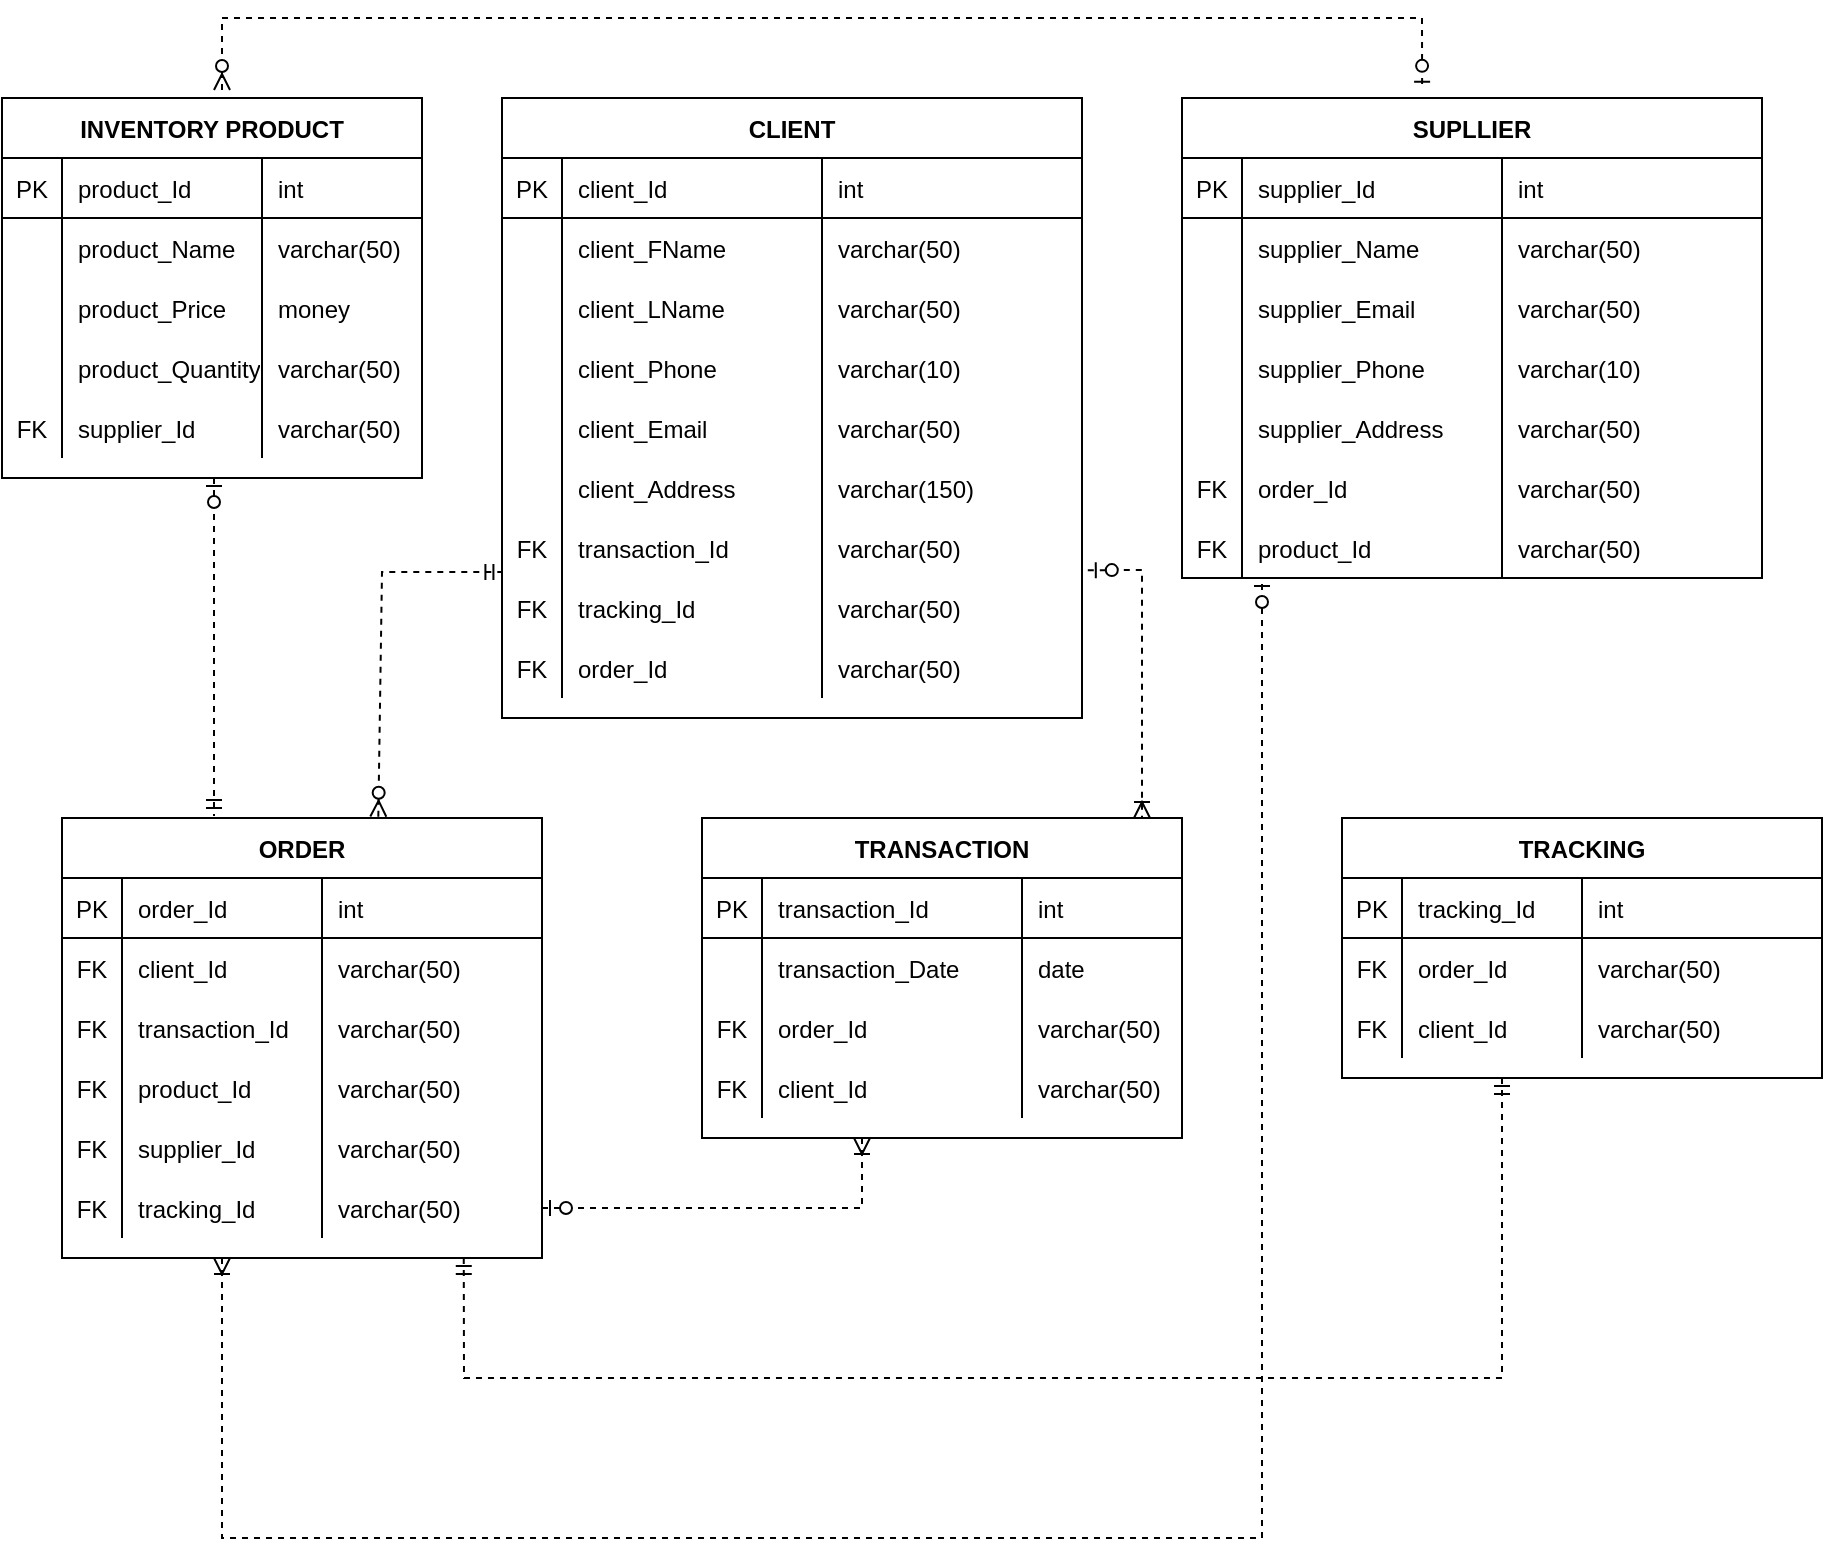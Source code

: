 <mxfile version="13.6.10" type="device"><diagram id="R2lEEEUBdFMjLlhIrx00" name="Page-1"><mxGraphModel dx="1331" dy="672" grid="1" gridSize="10" guides="1" tooltips="1" connect="1" arrows="1" fold="1" page="1" pageScale="1" pageWidth="850" pageHeight="1100" math="0" shadow="0" extFonts="Permanent Marker^https://fonts.googleapis.com/css?family=Permanent+Marker"><root><mxCell id="0"/><mxCell id="1" parent="0"/><mxCell id="C-vyLk0tnHw3VtMMgP7b-2" value="SUPLLIER" style="shape=table;startSize=30;container=1;collapsible=1;childLayout=tableLayout;fixedRows=1;rowLines=0;fontStyle=1;align=center;resizeLast=1;" parent="1" vertex="1"><mxGeometry x="600" y="80" width="290" height="240" as="geometry"/></mxCell><mxCell id="C-vyLk0tnHw3VtMMgP7b-3" value="" style="shape=partialRectangle;collapsible=0;dropTarget=0;pointerEvents=0;fillColor=none;points=[[0,0.5],[1,0.5]];portConstraint=eastwest;top=0;left=0;right=0;bottom=1;" parent="C-vyLk0tnHw3VtMMgP7b-2" vertex="1"><mxGeometry y="30" width="290" height="30" as="geometry"/></mxCell><mxCell id="C-vyLk0tnHw3VtMMgP7b-4" value="PK" style="shape=partialRectangle;overflow=hidden;connectable=0;fillColor=none;top=0;left=0;bottom=0;right=0;fontStyle=0;" parent="C-vyLk0tnHw3VtMMgP7b-3" vertex="1"><mxGeometry width="30" height="30" as="geometry"/></mxCell><mxCell id="C-vyLk0tnHw3VtMMgP7b-5" value="supplier_Id" style="shape=partialRectangle;overflow=hidden;connectable=0;fillColor=none;top=0;left=0;bottom=0;right=0;align=left;spacingLeft=6;fontStyle=0;" parent="C-vyLk0tnHw3VtMMgP7b-3" vertex="1"><mxGeometry x="30" width="130" height="30" as="geometry"/></mxCell><mxCell id="HE7PCPvaH8bx7misavGl-117" value="int" style="shape=partialRectangle;overflow=hidden;connectable=0;fillColor=none;top=0;left=0;bottom=0;right=0;align=left;spacingLeft=6;fontStyle=0;" vertex="1" parent="C-vyLk0tnHw3VtMMgP7b-3"><mxGeometry x="160" width="130" height="30" as="geometry"/></mxCell><mxCell id="C-vyLk0tnHw3VtMMgP7b-6" value="" style="shape=partialRectangle;collapsible=0;dropTarget=0;pointerEvents=0;fillColor=none;points=[[0,0.5],[1,0.5]];portConstraint=eastwest;top=0;left=0;right=0;bottom=0;" parent="C-vyLk0tnHw3VtMMgP7b-2" vertex="1"><mxGeometry y="60" width="290" height="30" as="geometry"/></mxCell><mxCell id="C-vyLk0tnHw3VtMMgP7b-7" value="" style="shape=partialRectangle;overflow=hidden;connectable=0;fillColor=none;top=0;left=0;bottom=0;right=0;" parent="C-vyLk0tnHw3VtMMgP7b-6" vertex="1"><mxGeometry width="30" height="30" as="geometry"/></mxCell><mxCell id="C-vyLk0tnHw3VtMMgP7b-8" value="supplier_Name" style="shape=partialRectangle;overflow=hidden;connectable=0;fillColor=none;top=0;left=0;bottom=0;right=0;align=left;spacingLeft=6;" parent="C-vyLk0tnHw3VtMMgP7b-6" vertex="1"><mxGeometry x="30" width="130" height="30" as="geometry"/></mxCell><mxCell id="HE7PCPvaH8bx7misavGl-118" value="varchar(50)" style="shape=partialRectangle;overflow=hidden;connectable=0;fillColor=none;top=0;left=0;bottom=0;right=0;align=left;spacingLeft=6;" vertex="1" parent="C-vyLk0tnHw3VtMMgP7b-6"><mxGeometry x="160" width="130" height="30" as="geometry"/></mxCell><mxCell id="C-vyLk0tnHw3VtMMgP7b-9" value="" style="shape=partialRectangle;collapsible=0;dropTarget=0;pointerEvents=0;fillColor=none;points=[[0,0.5],[1,0.5]];portConstraint=eastwest;top=0;left=0;right=0;bottom=0;" parent="C-vyLk0tnHw3VtMMgP7b-2" vertex="1"><mxGeometry y="90" width="290" height="30" as="geometry"/></mxCell><mxCell id="C-vyLk0tnHw3VtMMgP7b-10" value="" style="shape=partialRectangle;overflow=hidden;connectable=0;fillColor=none;top=0;left=0;bottom=0;right=0;" parent="C-vyLk0tnHw3VtMMgP7b-9" vertex="1"><mxGeometry width="30" height="30" as="geometry"/></mxCell><mxCell id="C-vyLk0tnHw3VtMMgP7b-11" value="supplier_Email" style="shape=partialRectangle;overflow=hidden;connectable=0;fillColor=none;top=0;left=0;bottom=0;right=0;align=left;spacingLeft=6;" parent="C-vyLk0tnHw3VtMMgP7b-9" vertex="1"><mxGeometry x="30" width="130" height="30" as="geometry"/></mxCell><mxCell id="HE7PCPvaH8bx7misavGl-119" value="varchar(50)" style="shape=partialRectangle;overflow=hidden;connectable=0;fillColor=none;top=0;left=0;bottom=0;right=0;align=left;spacingLeft=6;" vertex="1" parent="C-vyLk0tnHw3VtMMgP7b-9"><mxGeometry x="160" width="130" height="30" as="geometry"/></mxCell><mxCell id="HE7PCPvaH8bx7misavGl-13" value="" style="shape=partialRectangle;collapsible=0;dropTarget=0;pointerEvents=0;fillColor=none;points=[[0,0.5],[1,0.5]];portConstraint=eastwest;top=0;left=0;right=0;bottom=0;" vertex="1" parent="C-vyLk0tnHw3VtMMgP7b-2"><mxGeometry y="120" width="290" height="30" as="geometry"/></mxCell><mxCell id="HE7PCPvaH8bx7misavGl-14" value="" style="shape=partialRectangle;overflow=hidden;connectable=0;fillColor=none;top=0;left=0;bottom=0;right=0;" vertex="1" parent="HE7PCPvaH8bx7misavGl-13"><mxGeometry width="30" height="30" as="geometry"/></mxCell><mxCell id="HE7PCPvaH8bx7misavGl-15" value="supplier_Phone" style="shape=partialRectangle;overflow=hidden;connectable=0;fillColor=none;top=0;left=0;bottom=0;right=0;align=left;spacingLeft=6;" vertex="1" parent="HE7PCPvaH8bx7misavGl-13"><mxGeometry x="30" width="130" height="30" as="geometry"/></mxCell><mxCell id="HE7PCPvaH8bx7misavGl-120" value="varchar(10)" style="shape=partialRectangle;overflow=hidden;connectable=0;fillColor=none;top=0;left=0;bottom=0;right=0;align=left;spacingLeft=6;" vertex="1" parent="HE7PCPvaH8bx7misavGl-13"><mxGeometry x="160" width="130" height="30" as="geometry"/></mxCell><mxCell id="HE7PCPvaH8bx7misavGl-16" value="" style="shape=partialRectangle;collapsible=0;dropTarget=0;pointerEvents=0;fillColor=none;points=[[0,0.5],[1,0.5]];portConstraint=eastwest;top=0;left=0;right=0;bottom=0;" vertex="1" parent="C-vyLk0tnHw3VtMMgP7b-2"><mxGeometry y="150" width="290" height="30" as="geometry"/></mxCell><mxCell id="HE7PCPvaH8bx7misavGl-17" value="" style="shape=partialRectangle;overflow=hidden;connectable=0;fillColor=none;top=0;left=0;bottom=0;right=0;" vertex="1" parent="HE7PCPvaH8bx7misavGl-16"><mxGeometry width="30" height="30" as="geometry"/></mxCell><mxCell id="HE7PCPvaH8bx7misavGl-18" value="supplier_Address" style="shape=partialRectangle;overflow=hidden;connectable=0;fillColor=none;top=0;left=0;bottom=0;right=0;align=left;spacingLeft=6;" vertex="1" parent="HE7PCPvaH8bx7misavGl-16"><mxGeometry x="30" width="130" height="30" as="geometry"/></mxCell><mxCell id="HE7PCPvaH8bx7misavGl-121" value="varchar(50)" style="shape=partialRectangle;overflow=hidden;connectable=0;fillColor=none;top=0;left=0;bottom=0;right=0;align=left;spacingLeft=6;" vertex="1" parent="HE7PCPvaH8bx7misavGl-16"><mxGeometry x="160" width="130" height="30" as="geometry"/></mxCell><mxCell id="HE7PCPvaH8bx7misavGl-19" value="" style="shape=partialRectangle;collapsible=0;dropTarget=0;pointerEvents=0;fillColor=none;points=[[0,0.5],[1,0.5]];portConstraint=eastwest;top=0;left=0;right=0;bottom=0;" vertex="1" parent="C-vyLk0tnHw3VtMMgP7b-2"><mxGeometry y="180" width="290" height="30" as="geometry"/></mxCell><mxCell id="HE7PCPvaH8bx7misavGl-20" value="FK" style="shape=partialRectangle;overflow=hidden;connectable=0;fillColor=none;top=0;left=0;bottom=0;right=0;" vertex="1" parent="HE7PCPvaH8bx7misavGl-19"><mxGeometry width="30" height="30" as="geometry"/></mxCell><mxCell id="HE7PCPvaH8bx7misavGl-21" value="order_Id" style="shape=partialRectangle;overflow=hidden;connectable=0;fillColor=none;top=0;left=0;bottom=0;right=0;align=left;spacingLeft=6;" vertex="1" parent="HE7PCPvaH8bx7misavGl-19"><mxGeometry x="30" width="130" height="30" as="geometry"/></mxCell><mxCell id="HE7PCPvaH8bx7misavGl-122" value="varchar(50)" style="shape=partialRectangle;overflow=hidden;connectable=0;fillColor=none;top=0;left=0;bottom=0;right=0;align=left;spacingLeft=6;" vertex="1" parent="HE7PCPvaH8bx7misavGl-19"><mxGeometry x="160" width="130" height="30" as="geometry"/></mxCell><mxCell id="HE7PCPvaH8bx7misavGl-22" value="" style="shape=partialRectangle;collapsible=0;dropTarget=0;pointerEvents=0;fillColor=none;points=[[0,0.5],[1,0.5]];portConstraint=eastwest;top=0;left=0;right=0;bottom=0;" vertex="1" parent="C-vyLk0tnHw3VtMMgP7b-2"><mxGeometry y="210" width="290" height="30" as="geometry"/></mxCell><mxCell id="HE7PCPvaH8bx7misavGl-23" value="FK" style="shape=partialRectangle;overflow=hidden;connectable=0;fillColor=none;top=0;left=0;bottom=0;right=0;" vertex="1" parent="HE7PCPvaH8bx7misavGl-22"><mxGeometry width="30" height="30" as="geometry"/></mxCell><mxCell id="HE7PCPvaH8bx7misavGl-24" value="product_Id" style="shape=partialRectangle;overflow=hidden;connectable=0;fillColor=none;top=0;left=0;bottom=0;right=0;align=left;spacingLeft=6;" vertex="1" parent="HE7PCPvaH8bx7misavGl-22"><mxGeometry x="30" width="130" height="30" as="geometry"/></mxCell><mxCell id="HE7PCPvaH8bx7misavGl-123" value="varchar(50)" style="shape=partialRectangle;overflow=hidden;connectable=0;fillColor=none;top=0;left=0;bottom=0;right=0;align=left;spacingLeft=6;" vertex="1" parent="HE7PCPvaH8bx7misavGl-22"><mxGeometry x="160" width="130" height="30" as="geometry"/></mxCell><mxCell id="C-vyLk0tnHw3VtMMgP7b-13" value="ORDER" style="shape=table;startSize=30;container=1;collapsible=1;childLayout=tableLayout;fixedRows=1;rowLines=0;fontStyle=1;align=center;resizeLast=1;" parent="1" vertex="1"><mxGeometry x="40" y="440" width="240" height="220" as="geometry"/></mxCell><mxCell id="C-vyLk0tnHw3VtMMgP7b-14" value="" style="shape=partialRectangle;collapsible=0;dropTarget=0;pointerEvents=0;fillColor=none;points=[[0,0.5],[1,0.5]];portConstraint=eastwest;top=0;left=0;right=0;bottom=1;" parent="C-vyLk0tnHw3VtMMgP7b-13" vertex="1"><mxGeometry y="30" width="240" height="30" as="geometry"/></mxCell><mxCell id="C-vyLk0tnHw3VtMMgP7b-15" value="PK" style="shape=partialRectangle;overflow=hidden;connectable=0;fillColor=none;top=0;left=0;bottom=0;right=0;fontStyle=0;" parent="C-vyLk0tnHw3VtMMgP7b-14" vertex="1"><mxGeometry width="30" height="30" as="geometry"/></mxCell><mxCell id="C-vyLk0tnHw3VtMMgP7b-16" value="order_Id" style="shape=partialRectangle;overflow=hidden;connectable=0;fillColor=none;top=0;left=0;bottom=0;right=0;align=left;spacingLeft=6;fontStyle=0;" parent="C-vyLk0tnHw3VtMMgP7b-14" vertex="1"><mxGeometry x="30" width="100" height="30" as="geometry"/></mxCell><mxCell id="HE7PCPvaH8bx7misavGl-124" value="int" style="shape=partialRectangle;overflow=hidden;connectable=0;fillColor=none;top=0;left=0;bottom=0;right=0;align=left;spacingLeft=6;fontStyle=0;" vertex="1" parent="C-vyLk0tnHw3VtMMgP7b-14"><mxGeometry x="130" width="110" height="30" as="geometry"/></mxCell><mxCell id="C-vyLk0tnHw3VtMMgP7b-17" value="" style="shape=partialRectangle;collapsible=0;dropTarget=0;pointerEvents=0;fillColor=none;points=[[0,0.5],[1,0.5]];portConstraint=eastwest;top=0;left=0;right=0;bottom=0;" parent="C-vyLk0tnHw3VtMMgP7b-13" vertex="1"><mxGeometry y="60" width="240" height="30" as="geometry"/></mxCell><mxCell id="C-vyLk0tnHw3VtMMgP7b-18" value="FK" style="shape=partialRectangle;overflow=hidden;connectable=0;fillColor=none;top=0;left=0;bottom=0;right=0;" parent="C-vyLk0tnHw3VtMMgP7b-17" vertex="1"><mxGeometry width="30" height="30" as="geometry"/></mxCell><mxCell id="C-vyLk0tnHw3VtMMgP7b-19" value="client_Id" style="shape=partialRectangle;overflow=hidden;connectable=0;fillColor=none;top=0;left=0;bottom=0;right=0;align=left;spacingLeft=6;" parent="C-vyLk0tnHw3VtMMgP7b-17" vertex="1"><mxGeometry x="30" width="100" height="30" as="geometry"/></mxCell><mxCell id="HE7PCPvaH8bx7misavGl-125" value="varchar(50)" style="shape=partialRectangle;overflow=hidden;connectable=0;fillColor=none;top=0;left=0;bottom=0;right=0;align=left;spacingLeft=6;" vertex="1" parent="C-vyLk0tnHw3VtMMgP7b-17"><mxGeometry x="130" width="110" height="30" as="geometry"/></mxCell><mxCell id="C-vyLk0tnHw3VtMMgP7b-20" value="" style="shape=partialRectangle;collapsible=0;dropTarget=0;pointerEvents=0;fillColor=none;points=[[0,0.5],[1,0.5]];portConstraint=eastwest;top=0;left=0;right=0;bottom=0;" parent="C-vyLk0tnHw3VtMMgP7b-13" vertex="1"><mxGeometry y="90" width="240" height="30" as="geometry"/></mxCell><mxCell id="C-vyLk0tnHw3VtMMgP7b-21" value="FK" style="shape=partialRectangle;overflow=hidden;connectable=0;fillColor=none;top=0;left=0;bottom=0;right=0;" parent="C-vyLk0tnHw3VtMMgP7b-20" vertex="1"><mxGeometry width="30" height="30" as="geometry"/></mxCell><mxCell id="C-vyLk0tnHw3VtMMgP7b-22" value="transaction_Id" style="shape=partialRectangle;overflow=hidden;connectable=0;fillColor=none;top=0;left=0;bottom=0;right=0;align=left;spacingLeft=6;" parent="C-vyLk0tnHw3VtMMgP7b-20" vertex="1"><mxGeometry x="30" width="100" height="30" as="geometry"/></mxCell><mxCell id="HE7PCPvaH8bx7misavGl-126" value="varchar(50)" style="shape=partialRectangle;overflow=hidden;connectable=0;fillColor=none;top=0;left=0;bottom=0;right=0;align=left;spacingLeft=6;" vertex="1" parent="C-vyLk0tnHw3VtMMgP7b-20"><mxGeometry x="130" width="110" height="30" as="geometry"/></mxCell><mxCell id="HE7PCPvaH8bx7misavGl-80" value="" style="shape=partialRectangle;collapsible=0;dropTarget=0;pointerEvents=0;fillColor=none;points=[[0,0.5],[1,0.5]];portConstraint=eastwest;top=0;left=0;right=0;bottom=0;" vertex="1" parent="C-vyLk0tnHw3VtMMgP7b-13"><mxGeometry y="120" width="240" height="30" as="geometry"/></mxCell><mxCell id="HE7PCPvaH8bx7misavGl-81" value="FK" style="shape=partialRectangle;overflow=hidden;connectable=0;fillColor=none;top=0;left=0;bottom=0;right=0;" vertex="1" parent="HE7PCPvaH8bx7misavGl-80"><mxGeometry width="30" height="30" as="geometry"/></mxCell><mxCell id="HE7PCPvaH8bx7misavGl-82" value="product_Id" style="shape=partialRectangle;overflow=hidden;connectable=0;fillColor=none;top=0;left=0;bottom=0;right=0;align=left;spacingLeft=6;" vertex="1" parent="HE7PCPvaH8bx7misavGl-80"><mxGeometry x="30" width="100" height="30" as="geometry"/></mxCell><mxCell id="HE7PCPvaH8bx7misavGl-127" value="varchar(50)" style="shape=partialRectangle;overflow=hidden;connectable=0;fillColor=none;top=0;left=0;bottom=0;right=0;align=left;spacingLeft=6;" vertex="1" parent="HE7PCPvaH8bx7misavGl-80"><mxGeometry x="130" width="110" height="30" as="geometry"/></mxCell><mxCell id="HE7PCPvaH8bx7misavGl-83" value="" style="shape=partialRectangle;collapsible=0;dropTarget=0;pointerEvents=0;fillColor=none;points=[[0,0.5],[1,0.5]];portConstraint=eastwest;top=0;left=0;right=0;bottom=0;" vertex="1" parent="C-vyLk0tnHw3VtMMgP7b-13"><mxGeometry y="150" width="240" height="30" as="geometry"/></mxCell><mxCell id="HE7PCPvaH8bx7misavGl-84" value="FK" style="shape=partialRectangle;overflow=hidden;connectable=0;fillColor=none;top=0;left=0;bottom=0;right=0;" vertex="1" parent="HE7PCPvaH8bx7misavGl-83"><mxGeometry width="30" height="30" as="geometry"/></mxCell><mxCell id="HE7PCPvaH8bx7misavGl-85" value="supplier_Id" style="shape=partialRectangle;overflow=hidden;connectable=0;fillColor=none;top=0;left=0;bottom=0;right=0;align=left;spacingLeft=6;" vertex="1" parent="HE7PCPvaH8bx7misavGl-83"><mxGeometry x="30" width="100" height="30" as="geometry"/></mxCell><mxCell id="HE7PCPvaH8bx7misavGl-128" value="varchar(50)" style="shape=partialRectangle;overflow=hidden;connectable=0;fillColor=none;top=0;left=0;bottom=0;right=0;align=left;spacingLeft=6;" vertex="1" parent="HE7PCPvaH8bx7misavGl-83"><mxGeometry x="130" width="110" height="30" as="geometry"/></mxCell><mxCell id="HE7PCPvaH8bx7misavGl-86" value="" style="shape=partialRectangle;collapsible=0;dropTarget=0;pointerEvents=0;fillColor=none;points=[[0,0.5],[1,0.5]];portConstraint=eastwest;top=0;left=0;right=0;bottom=0;" vertex="1" parent="C-vyLk0tnHw3VtMMgP7b-13"><mxGeometry y="180" width="240" height="30" as="geometry"/></mxCell><mxCell id="HE7PCPvaH8bx7misavGl-87" value="FK" style="shape=partialRectangle;overflow=hidden;connectable=0;fillColor=none;top=0;left=0;bottom=0;right=0;" vertex="1" parent="HE7PCPvaH8bx7misavGl-86"><mxGeometry width="30" height="30" as="geometry"/></mxCell><mxCell id="HE7PCPvaH8bx7misavGl-88" value="tracking_Id" style="shape=partialRectangle;overflow=hidden;connectable=0;fillColor=none;top=0;left=0;bottom=0;right=0;align=left;spacingLeft=6;" vertex="1" parent="HE7PCPvaH8bx7misavGl-86"><mxGeometry x="30" width="100" height="30" as="geometry"/></mxCell><mxCell id="HE7PCPvaH8bx7misavGl-129" value="varchar(50)" style="shape=partialRectangle;overflow=hidden;connectable=0;fillColor=none;top=0;left=0;bottom=0;right=0;align=left;spacingLeft=6;" vertex="1" parent="HE7PCPvaH8bx7misavGl-86"><mxGeometry x="130" width="110" height="30" as="geometry"/></mxCell><mxCell id="HE7PCPvaH8bx7misavGl-95" value="" style="endArrow=ERzeroToOne;dashed=1;html=1;rounded=0;startArrow=ERzeroToMany;startFill=1;endFill=1;entryX=0.414;entryY=-0.017;entryDx=0;entryDy=0;entryPerimeter=0;" edge="1" parent="1" target="C-vyLk0tnHw3VtMMgP7b-2"><mxGeometry width="50" height="50" relative="1" as="geometry"><mxPoint x="120" y="76" as="sourcePoint"/><mxPoint x="710" y="60" as="targetPoint"/><Array as="points"><mxPoint x="120" y="40"/><mxPoint x="720" y="40"/></Array></mxGeometry></mxCell><mxCell id="HE7PCPvaH8bx7misavGl-97" value="" style="endArrow=ERmandOne;dashed=1;html=1;startArrow=ERzeroToOne;startFill=1;endFill=0;" edge="1" parent="1"><mxGeometry width="50" height="50" relative="1" as="geometry"><mxPoint x="116" y="270" as="sourcePoint"/><mxPoint x="116" y="439" as="targetPoint"/></mxGeometry></mxCell><mxCell id="HE7PCPvaH8bx7misavGl-98" value="" style="endArrow=ERoneToMany;dashed=1;html=1;rounded=0;startArrow=ERzeroToOne;startFill=1;endFill=0;exitX=1;exitY=0.5;exitDx=0;exitDy=0;" edge="1" parent="1" source="HE7PCPvaH8bx7misavGl-86"><mxGeometry width="50" height="50" relative="1" as="geometry"><mxPoint x="310" y="640" as="sourcePoint"/><mxPoint x="440" y="600" as="targetPoint"/><Array as="points"><mxPoint x="440" y="635"/></Array></mxGeometry></mxCell><mxCell id="HE7PCPvaH8bx7misavGl-99" value="" style="endArrow=ERmandOne;dashed=1;html=1;exitX=0.837;exitY=1.333;exitDx=0;exitDy=0;exitPerimeter=0;rounded=0;startArrow=ERmandOne;startFill=0;endFill=0;" edge="1" parent="1" source="HE7PCPvaH8bx7misavGl-86"><mxGeometry width="50" height="50" relative="1" as="geometry"><mxPoint x="330" y="410" as="sourcePoint"/><mxPoint x="760" y="570" as="targetPoint"/><Array as="points"><mxPoint x="241" y="720"/><mxPoint x="760" y="720"/></Array></mxGeometry></mxCell><mxCell id="HE7PCPvaH8bx7misavGl-100" value="" style="endArrow=ERmandOne;dashed=1;html=1;exitX=0.659;exitY=-0.003;exitDx=0;exitDy=0;exitPerimeter=0;entryX=-0.001;entryY=-0.1;entryDx=0;entryDy=0;entryPerimeter=0;startArrow=ERzeroToMany;startFill=1;endFill=0;rounded=0;" edge="1" parent="1" source="C-vyLk0tnHw3VtMMgP7b-13" target="HE7PCPvaH8bx7misavGl-89"><mxGeometry width="50" height="50" relative="1" as="geometry"><mxPoint x="330" y="370" as="sourcePoint"/><mxPoint x="380" y="320" as="targetPoint"/><Array as="points"><mxPoint x="200" y="317"/></Array></mxGeometry></mxCell><mxCell id="HE7PCPvaH8bx7misavGl-102" value="" style="endArrow=ERoneToMany;dashed=1;html=1;exitX=1.01;exitY=0.87;exitDx=0;exitDy=0;exitPerimeter=0;rounded=0;startArrow=ERzeroToOne;startFill=1;endFill=0;" edge="1" parent="1" source="HE7PCPvaH8bx7misavGl-74"><mxGeometry width="50" height="50" relative="1" as="geometry"><mxPoint x="330" y="370" as="sourcePoint"/><mxPoint x="580" y="440" as="targetPoint"/><Array as="points"><mxPoint x="580" y="316"/></Array></mxGeometry></mxCell><mxCell id="C-vyLk0tnHw3VtMMgP7b-23" value="INVENTORY PRODUCT" style="shape=table;startSize=30;container=1;collapsible=1;childLayout=tableLayout;fixedRows=1;rowLines=0;fontStyle=1;align=center;resizeLast=1;" parent="1" vertex="1"><mxGeometry x="10" y="80" width="210" height="190" as="geometry"/></mxCell><mxCell id="C-vyLk0tnHw3VtMMgP7b-24" value="" style="shape=partialRectangle;collapsible=0;dropTarget=0;pointerEvents=0;fillColor=none;points=[[0,0.5],[1,0.5]];portConstraint=eastwest;top=0;left=0;right=0;bottom=1;" parent="C-vyLk0tnHw3VtMMgP7b-23" vertex="1"><mxGeometry y="30" width="210" height="30" as="geometry"/></mxCell><mxCell id="C-vyLk0tnHw3VtMMgP7b-25" value="PK" style="shape=partialRectangle;overflow=hidden;connectable=0;fillColor=none;top=0;left=0;bottom=0;right=0;fontStyle=0;" parent="C-vyLk0tnHw3VtMMgP7b-24" vertex="1"><mxGeometry width="30" height="30" as="geometry"/></mxCell><mxCell id="C-vyLk0tnHw3VtMMgP7b-26" value="product_Id" style="shape=partialRectangle;overflow=hidden;connectable=0;fillColor=none;top=0;left=0;bottom=0;right=0;align=left;spacingLeft=6;fontStyle=0;" parent="C-vyLk0tnHw3VtMMgP7b-24" vertex="1"><mxGeometry x="30" width="100" height="30" as="geometry"/></mxCell><mxCell id="HE7PCPvaH8bx7misavGl-103" value="int" style="shape=partialRectangle;overflow=hidden;connectable=0;fillColor=none;top=0;left=0;bottom=0;right=0;align=left;spacingLeft=6;fontStyle=0;" vertex="1" parent="C-vyLk0tnHw3VtMMgP7b-24"><mxGeometry x="130" width="80" height="30" as="geometry"/></mxCell><mxCell id="C-vyLk0tnHw3VtMMgP7b-27" value="" style="shape=partialRectangle;collapsible=0;dropTarget=0;pointerEvents=0;fillColor=none;points=[[0,0.5],[1,0.5]];portConstraint=eastwest;top=0;left=0;right=0;bottom=0;" parent="C-vyLk0tnHw3VtMMgP7b-23" vertex="1"><mxGeometry y="60" width="210" height="30" as="geometry"/></mxCell><mxCell id="C-vyLk0tnHw3VtMMgP7b-28" value="" style="shape=partialRectangle;overflow=hidden;connectable=0;fillColor=none;top=0;left=0;bottom=0;right=0;" parent="C-vyLk0tnHw3VtMMgP7b-27" vertex="1"><mxGeometry width="30" height="30" as="geometry"/></mxCell><mxCell id="C-vyLk0tnHw3VtMMgP7b-29" value="product_Name" style="shape=partialRectangle;overflow=hidden;connectable=0;fillColor=none;top=0;left=0;bottom=0;right=0;align=left;spacingLeft=6;" parent="C-vyLk0tnHw3VtMMgP7b-27" vertex="1"><mxGeometry x="30" width="100" height="30" as="geometry"/></mxCell><mxCell id="HE7PCPvaH8bx7misavGl-104" value="varchar(50)" style="shape=partialRectangle;overflow=hidden;connectable=0;fillColor=none;top=0;left=0;bottom=0;right=0;align=left;spacingLeft=6;" vertex="1" parent="C-vyLk0tnHw3VtMMgP7b-27"><mxGeometry x="130" width="80" height="30" as="geometry"/></mxCell><mxCell id="HE7PCPvaH8bx7misavGl-1" value="" style="shape=partialRectangle;collapsible=0;dropTarget=0;pointerEvents=0;fillColor=none;points=[[0,0.5],[1,0.5]];portConstraint=eastwest;top=0;left=0;right=0;bottom=0;" vertex="1" parent="C-vyLk0tnHw3VtMMgP7b-23"><mxGeometry y="90" width="210" height="30" as="geometry"/></mxCell><mxCell id="HE7PCPvaH8bx7misavGl-2" value="" style="shape=partialRectangle;overflow=hidden;connectable=0;fillColor=none;top=0;left=0;bottom=0;right=0;" vertex="1" parent="HE7PCPvaH8bx7misavGl-1"><mxGeometry width="30" height="30" as="geometry"/></mxCell><mxCell id="HE7PCPvaH8bx7misavGl-3" value="product_Price" style="shape=partialRectangle;overflow=hidden;connectable=0;fillColor=none;top=0;left=0;bottom=0;right=0;align=left;spacingLeft=6;" vertex="1" parent="HE7PCPvaH8bx7misavGl-1"><mxGeometry x="30" width="100" height="30" as="geometry"/></mxCell><mxCell id="HE7PCPvaH8bx7misavGl-105" value="money" style="shape=partialRectangle;overflow=hidden;connectable=0;fillColor=none;top=0;left=0;bottom=0;right=0;align=left;spacingLeft=6;" vertex="1" parent="HE7PCPvaH8bx7misavGl-1"><mxGeometry x="130" width="80" height="30" as="geometry"/></mxCell><mxCell id="HE7PCPvaH8bx7misavGl-4" value="" style="shape=partialRectangle;collapsible=0;dropTarget=0;pointerEvents=0;fillColor=none;points=[[0,0.5],[1,0.5]];portConstraint=eastwest;top=0;left=0;right=0;bottom=0;" vertex="1" parent="C-vyLk0tnHw3VtMMgP7b-23"><mxGeometry y="120" width="210" height="30" as="geometry"/></mxCell><mxCell id="HE7PCPvaH8bx7misavGl-5" value="" style="shape=partialRectangle;overflow=hidden;connectable=0;fillColor=none;top=0;left=0;bottom=0;right=0;" vertex="1" parent="HE7PCPvaH8bx7misavGl-4"><mxGeometry width="30" height="30" as="geometry"/></mxCell><mxCell id="HE7PCPvaH8bx7misavGl-6" value="product_Quantity" style="shape=partialRectangle;overflow=hidden;connectable=0;fillColor=none;top=0;left=0;bottom=0;right=0;align=left;spacingLeft=6;" vertex="1" parent="HE7PCPvaH8bx7misavGl-4"><mxGeometry x="30" width="100" height="30" as="geometry"/></mxCell><mxCell id="HE7PCPvaH8bx7misavGl-106" value="varchar(50)" style="shape=partialRectangle;overflow=hidden;connectable=0;fillColor=none;top=0;left=0;bottom=0;right=0;align=left;spacingLeft=6;" vertex="1" parent="HE7PCPvaH8bx7misavGl-4"><mxGeometry x="130" width="80" height="30" as="geometry"/></mxCell><mxCell id="HE7PCPvaH8bx7misavGl-7" value="" style="shape=partialRectangle;collapsible=0;dropTarget=0;pointerEvents=0;fillColor=none;points=[[0,0.5],[1,0.5]];portConstraint=eastwest;top=0;left=0;right=0;bottom=0;" vertex="1" parent="C-vyLk0tnHw3VtMMgP7b-23"><mxGeometry y="150" width="210" height="30" as="geometry"/></mxCell><mxCell id="HE7PCPvaH8bx7misavGl-8" value="FK" style="shape=partialRectangle;overflow=hidden;connectable=0;fillColor=none;top=0;left=0;bottom=0;right=0;" vertex="1" parent="HE7PCPvaH8bx7misavGl-7"><mxGeometry width="30" height="30" as="geometry"/></mxCell><mxCell id="HE7PCPvaH8bx7misavGl-9" value="supplier_Id" style="shape=partialRectangle;overflow=hidden;connectable=0;fillColor=none;top=0;left=0;bottom=0;right=0;align=left;spacingLeft=6;" vertex="1" parent="HE7PCPvaH8bx7misavGl-7"><mxGeometry x="30" width="100" height="30" as="geometry"/></mxCell><mxCell id="HE7PCPvaH8bx7misavGl-107" value="varchar(50)" style="shape=partialRectangle;overflow=hidden;connectable=0;fillColor=none;top=0;left=0;bottom=0;right=0;align=left;spacingLeft=6;" vertex="1" parent="HE7PCPvaH8bx7misavGl-7"><mxGeometry x="130" width="80" height="30" as="geometry"/></mxCell><mxCell id="HE7PCPvaH8bx7misavGl-45" value="CLIENT" style="shape=table;startSize=30;container=1;collapsible=1;childLayout=tableLayout;fixedRows=1;rowLines=0;fontStyle=1;align=center;resizeLast=1;" vertex="1" parent="1"><mxGeometry x="260" y="80" width="290" height="310" as="geometry"/></mxCell><mxCell id="HE7PCPvaH8bx7misavGl-46" value="" style="shape=partialRectangle;collapsible=0;dropTarget=0;pointerEvents=0;fillColor=none;points=[[0,0.5],[1,0.5]];portConstraint=eastwest;top=0;left=0;right=0;bottom=1;" vertex="1" parent="HE7PCPvaH8bx7misavGl-45"><mxGeometry y="30" width="290" height="30" as="geometry"/></mxCell><mxCell id="HE7PCPvaH8bx7misavGl-47" value="PK" style="shape=partialRectangle;overflow=hidden;connectable=0;fillColor=none;top=0;left=0;bottom=0;right=0;fontStyle=0;" vertex="1" parent="HE7PCPvaH8bx7misavGl-46"><mxGeometry width="30" height="30" as="geometry"/></mxCell><mxCell id="HE7PCPvaH8bx7misavGl-48" value="client_Id" style="shape=partialRectangle;overflow=hidden;connectable=0;fillColor=none;top=0;left=0;bottom=0;right=0;align=left;spacingLeft=6;fontStyle=0;" vertex="1" parent="HE7PCPvaH8bx7misavGl-46"><mxGeometry x="30" width="130" height="30" as="geometry"/></mxCell><mxCell id="HE7PCPvaH8bx7misavGl-108" value="int" style="shape=partialRectangle;overflow=hidden;connectable=0;fillColor=none;top=0;left=0;bottom=0;right=0;align=left;spacingLeft=6;fontStyle=0;" vertex="1" parent="HE7PCPvaH8bx7misavGl-46"><mxGeometry x="160" width="130" height="30" as="geometry"/></mxCell><mxCell id="HE7PCPvaH8bx7misavGl-49" value="" style="shape=partialRectangle;collapsible=0;dropTarget=0;pointerEvents=0;fillColor=none;points=[[0,0.5],[1,0.5]];portConstraint=eastwest;top=0;left=0;right=0;bottom=0;" vertex="1" parent="HE7PCPvaH8bx7misavGl-45"><mxGeometry y="60" width="290" height="30" as="geometry"/></mxCell><mxCell id="HE7PCPvaH8bx7misavGl-50" value="" style="shape=partialRectangle;overflow=hidden;connectable=0;fillColor=none;top=0;left=0;bottom=0;right=0;" vertex="1" parent="HE7PCPvaH8bx7misavGl-49"><mxGeometry width="30" height="30" as="geometry"/></mxCell><mxCell id="HE7PCPvaH8bx7misavGl-51" value="client_FName" style="shape=partialRectangle;overflow=hidden;connectable=0;fillColor=none;top=0;left=0;bottom=0;right=0;align=left;spacingLeft=6;" vertex="1" parent="HE7PCPvaH8bx7misavGl-49"><mxGeometry x="30" width="130" height="30" as="geometry"/></mxCell><mxCell id="HE7PCPvaH8bx7misavGl-109" value="varchar(50)" style="shape=partialRectangle;overflow=hidden;connectable=0;fillColor=none;top=0;left=0;bottom=0;right=0;align=left;spacingLeft=6;" vertex="1" parent="HE7PCPvaH8bx7misavGl-49"><mxGeometry x="160" width="130" height="30" as="geometry"/></mxCell><mxCell id="HE7PCPvaH8bx7misavGl-52" value="" style="shape=partialRectangle;collapsible=0;dropTarget=0;pointerEvents=0;fillColor=none;points=[[0,0.5],[1,0.5]];portConstraint=eastwest;top=0;left=0;right=0;bottom=0;" vertex="1" parent="HE7PCPvaH8bx7misavGl-45"><mxGeometry y="90" width="290" height="30" as="geometry"/></mxCell><mxCell id="HE7PCPvaH8bx7misavGl-53" value="" style="shape=partialRectangle;overflow=hidden;connectable=0;fillColor=none;top=0;left=0;bottom=0;right=0;" vertex="1" parent="HE7PCPvaH8bx7misavGl-52"><mxGeometry width="30" height="30" as="geometry"/></mxCell><mxCell id="HE7PCPvaH8bx7misavGl-54" value="client_LName" style="shape=partialRectangle;overflow=hidden;connectable=0;fillColor=none;top=0;left=0;bottom=0;right=0;align=left;spacingLeft=6;" vertex="1" parent="HE7PCPvaH8bx7misavGl-52"><mxGeometry x="30" width="130" height="30" as="geometry"/></mxCell><mxCell id="HE7PCPvaH8bx7misavGl-110" value="varchar(50)" style="shape=partialRectangle;overflow=hidden;connectable=0;fillColor=none;top=0;left=0;bottom=0;right=0;align=left;spacingLeft=6;" vertex="1" parent="HE7PCPvaH8bx7misavGl-52"><mxGeometry x="160" width="130" height="30" as="geometry"/></mxCell><mxCell id="HE7PCPvaH8bx7misavGl-65" value="" style="shape=partialRectangle;collapsible=0;dropTarget=0;pointerEvents=0;fillColor=none;points=[[0,0.5],[1,0.5]];portConstraint=eastwest;top=0;left=0;right=0;bottom=0;" vertex="1" parent="HE7PCPvaH8bx7misavGl-45"><mxGeometry y="120" width="290" height="30" as="geometry"/></mxCell><mxCell id="HE7PCPvaH8bx7misavGl-66" value="" style="shape=partialRectangle;overflow=hidden;connectable=0;fillColor=none;top=0;left=0;bottom=0;right=0;" vertex="1" parent="HE7PCPvaH8bx7misavGl-65"><mxGeometry width="30" height="30" as="geometry"/></mxCell><mxCell id="HE7PCPvaH8bx7misavGl-67" value="client_Phone" style="shape=partialRectangle;overflow=hidden;connectable=0;fillColor=none;top=0;left=0;bottom=0;right=0;align=left;spacingLeft=6;" vertex="1" parent="HE7PCPvaH8bx7misavGl-65"><mxGeometry x="30" width="130" height="30" as="geometry"/></mxCell><mxCell id="HE7PCPvaH8bx7misavGl-111" value="varchar(10)" style="shape=partialRectangle;overflow=hidden;connectable=0;fillColor=none;top=0;left=0;bottom=0;right=0;align=left;spacingLeft=6;" vertex="1" parent="HE7PCPvaH8bx7misavGl-65"><mxGeometry x="160" width="130" height="30" as="geometry"/></mxCell><mxCell id="HE7PCPvaH8bx7misavGl-68" value="" style="shape=partialRectangle;collapsible=0;dropTarget=0;pointerEvents=0;fillColor=none;points=[[0,0.5],[1,0.5]];portConstraint=eastwest;top=0;left=0;right=0;bottom=0;" vertex="1" parent="HE7PCPvaH8bx7misavGl-45"><mxGeometry y="150" width="290" height="30" as="geometry"/></mxCell><mxCell id="HE7PCPvaH8bx7misavGl-69" value="" style="shape=partialRectangle;overflow=hidden;connectable=0;fillColor=none;top=0;left=0;bottom=0;right=0;" vertex="1" parent="HE7PCPvaH8bx7misavGl-68"><mxGeometry width="30" height="30" as="geometry"/></mxCell><mxCell id="HE7PCPvaH8bx7misavGl-70" value="client_Email" style="shape=partialRectangle;overflow=hidden;connectable=0;fillColor=none;top=0;left=0;bottom=0;right=0;align=left;spacingLeft=6;" vertex="1" parent="HE7PCPvaH8bx7misavGl-68"><mxGeometry x="30" width="130" height="30" as="geometry"/></mxCell><mxCell id="HE7PCPvaH8bx7misavGl-112" value="varchar(50)" style="shape=partialRectangle;overflow=hidden;connectable=0;fillColor=none;top=0;left=0;bottom=0;right=0;align=left;spacingLeft=6;" vertex="1" parent="HE7PCPvaH8bx7misavGl-68"><mxGeometry x="160" width="130" height="30" as="geometry"/></mxCell><mxCell id="HE7PCPvaH8bx7misavGl-71" value="" style="shape=partialRectangle;collapsible=0;dropTarget=0;pointerEvents=0;fillColor=none;points=[[0,0.5],[1,0.5]];portConstraint=eastwest;top=0;left=0;right=0;bottom=0;" vertex="1" parent="HE7PCPvaH8bx7misavGl-45"><mxGeometry y="180" width="290" height="30" as="geometry"/></mxCell><mxCell id="HE7PCPvaH8bx7misavGl-72" value="" style="shape=partialRectangle;overflow=hidden;connectable=0;fillColor=none;top=0;left=0;bottom=0;right=0;" vertex="1" parent="HE7PCPvaH8bx7misavGl-71"><mxGeometry width="30" height="30" as="geometry"/></mxCell><mxCell id="HE7PCPvaH8bx7misavGl-73" value="client_Address" style="shape=partialRectangle;overflow=hidden;connectable=0;fillColor=none;top=0;left=0;bottom=0;right=0;align=left;spacingLeft=6;" vertex="1" parent="HE7PCPvaH8bx7misavGl-71"><mxGeometry x="30" width="130" height="30" as="geometry"/></mxCell><mxCell id="HE7PCPvaH8bx7misavGl-113" value="varchar(150)" style="shape=partialRectangle;overflow=hidden;connectable=0;fillColor=none;top=0;left=0;bottom=0;right=0;align=left;spacingLeft=6;" vertex="1" parent="HE7PCPvaH8bx7misavGl-71"><mxGeometry x="160" width="130" height="30" as="geometry"/></mxCell><mxCell id="HE7PCPvaH8bx7misavGl-74" value="" style="shape=partialRectangle;collapsible=0;dropTarget=0;pointerEvents=0;fillColor=none;points=[[0,0.5],[1,0.5]];portConstraint=eastwest;top=0;left=0;right=0;bottom=0;" vertex="1" parent="HE7PCPvaH8bx7misavGl-45"><mxGeometry y="210" width="290" height="30" as="geometry"/></mxCell><mxCell id="HE7PCPvaH8bx7misavGl-75" value="FK" style="shape=partialRectangle;overflow=hidden;connectable=0;fillColor=none;top=0;left=0;bottom=0;right=0;" vertex="1" parent="HE7PCPvaH8bx7misavGl-74"><mxGeometry width="30" height="30" as="geometry"/></mxCell><mxCell id="HE7PCPvaH8bx7misavGl-76" value="transaction_Id" style="shape=partialRectangle;overflow=hidden;connectable=0;fillColor=none;top=0;left=0;bottom=0;right=0;align=left;spacingLeft=6;" vertex="1" parent="HE7PCPvaH8bx7misavGl-74"><mxGeometry x="30" width="130" height="30" as="geometry"/></mxCell><mxCell id="HE7PCPvaH8bx7misavGl-114" value="varchar(50)" style="shape=partialRectangle;overflow=hidden;connectable=0;fillColor=none;top=0;left=0;bottom=0;right=0;align=left;spacingLeft=6;" vertex="1" parent="HE7PCPvaH8bx7misavGl-74"><mxGeometry x="160" width="130" height="30" as="geometry"/></mxCell><mxCell id="HE7PCPvaH8bx7misavGl-89" value="" style="shape=partialRectangle;collapsible=0;dropTarget=0;pointerEvents=0;fillColor=none;points=[[0,0.5],[1,0.5]];portConstraint=eastwest;top=0;left=0;right=0;bottom=0;" vertex="1" parent="HE7PCPvaH8bx7misavGl-45"><mxGeometry y="240" width="290" height="30" as="geometry"/></mxCell><mxCell id="HE7PCPvaH8bx7misavGl-90" value="FK" style="shape=partialRectangle;overflow=hidden;connectable=0;fillColor=none;top=0;left=0;bottom=0;right=0;" vertex="1" parent="HE7PCPvaH8bx7misavGl-89"><mxGeometry width="30" height="30" as="geometry"/></mxCell><mxCell id="HE7PCPvaH8bx7misavGl-91" value="tracking_Id" style="shape=partialRectangle;overflow=hidden;connectable=0;fillColor=none;top=0;left=0;bottom=0;right=0;align=left;spacingLeft=6;" vertex="1" parent="HE7PCPvaH8bx7misavGl-89"><mxGeometry x="30" width="130" height="30" as="geometry"/></mxCell><mxCell id="HE7PCPvaH8bx7misavGl-115" value="varchar(50)" style="shape=partialRectangle;overflow=hidden;connectable=0;fillColor=none;top=0;left=0;bottom=0;right=0;align=left;spacingLeft=6;" vertex="1" parent="HE7PCPvaH8bx7misavGl-89"><mxGeometry x="160" width="130" height="30" as="geometry"/></mxCell><mxCell id="HE7PCPvaH8bx7misavGl-92" value="" style="shape=partialRectangle;collapsible=0;dropTarget=0;pointerEvents=0;fillColor=none;points=[[0,0.5],[1,0.5]];portConstraint=eastwest;top=0;left=0;right=0;bottom=0;" vertex="1" parent="HE7PCPvaH8bx7misavGl-45"><mxGeometry y="270" width="290" height="30" as="geometry"/></mxCell><mxCell id="HE7PCPvaH8bx7misavGl-93" value="FK" style="shape=partialRectangle;overflow=hidden;connectable=0;fillColor=none;top=0;left=0;bottom=0;right=0;" vertex="1" parent="HE7PCPvaH8bx7misavGl-92"><mxGeometry width="30" height="30" as="geometry"/></mxCell><mxCell id="HE7PCPvaH8bx7misavGl-94" value="order_Id" style="shape=partialRectangle;overflow=hidden;connectable=0;fillColor=none;top=0;left=0;bottom=0;right=0;align=left;spacingLeft=6;" vertex="1" parent="HE7PCPvaH8bx7misavGl-92"><mxGeometry x="30" width="130" height="30" as="geometry"/></mxCell><mxCell id="HE7PCPvaH8bx7misavGl-116" value="varchar(50)" style="shape=partialRectangle;overflow=hidden;connectable=0;fillColor=none;top=0;left=0;bottom=0;right=0;align=left;spacingLeft=6;" vertex="1" parent="HE7PCPvaH8bx7misavGl-92"><mxGeometry x="160" width="130" height="30" as="geometry"/></mxCell><mxCell id="HE7PCPvaH8bx7misavGl-137" value="" style="endArrow=ERzeroToOne;dashed=1;html=1;rounded=0;startArrow=ERoneToMany;startFill=0;endFill=1;" edge="1" parent="1"><mxGeometry width="50" height="50" relative="1" as="geometry"><mxPoint x="120" y="660" as="sourcePoint"/><mxPoint x="640" y="320" as="targetPoint"/><Array as="points"><mxPoint x="120" y="800"/><mxPoint x="640" y="800"/></Array></mxGeometry></mxCell><mxCell id="HE7PCPvaH8bx7misavGl-35" value="TRANSACTION" style="shape=table;startSize=30;container=1;collapsible=1;childLayout=tableLayout;fixedRows=1;rowLines=0;fontStyle=1;align=center;resizeLast=1;" vertex="1" parent="1"><mxGeometry x="360" y="440" width="240" height="160" as="geometry"/></mxCell><mxCell id="HE7PCPvaH8bx7misavGl-36" value="" style="shape=partialRectangle;collapsible=0;dropTarget=0;pointerEvents=0;fillColor=none;points=[[0,0.5],[1,0.5]];portConstraint=eastwest;top=0;left=0;right=0;bottom=1;" vertex="1" parent="HE7PCPvaH8bx7misavGl-35"><mxGeometry y="30" width="240" height="30" as="geometry"/></mxCell><mxCell id="HE7PCPvaH8bx7misavGl-37" value="PK" style="shape=partialRectangle;overflow=hidden;connectable=0;fillColor=none;top=0;left=0;bottom=0;right=0;fontStyle=0;" vertex="1" parent="HE7PCPvaH8bx7misavGl-36"><mxGeometry width="30" height="30" as="geometry"/></mxCell><mxCell id="HE7PCPvaH8bx7misavGl-38" value="transaction_Id" style="shape=partialRectangle;overflow=hidden;connectable=0;fillColor=none;top=0;left=0;bottom=0;right=0;align=left;spacingLeft=6;fontStyle=0;" vertex="1" parent="HE7PCPvaH8bx7misavGl-36"><mxGeometry x="30" width="130" height="30" as="geometry"/></mxCell><mxCell id="HE7PCPvaH8bx7misavGl-130" value="int" style="shape=partialRectangle;overflow=hidden;connectable=0;fillColor=none;top=0;left=0;bottom=0;right=0;align=left;spacingLeft=6;fontStyle=0;" vertex="1" parent="HE7PCPvaH8bx7misavGl-36"><mxGeometry x="160" width="80" height="30" as="geometry"/></mxCell><mxCell id="HE7PCPvaH8bx7misavGl-39" value="" style="shape=partialRectangle;collapsible=0;dropTarget=0;pointerEvents=0;fillColor=none;points=[[0,0.5],[1,0.5]];portConstraint=eastwest;top=0;left=0;right=0;bottom=0;" vertex="1" parent="HE7PCPvaH8bx7misavGl-35"><mxGeometry y="60" width="240" height="30" as="geometry"/></mxCell><mxCell id="HE7PCPvaH8bx7misavGl-40" value="" style="shape=partialRectangle;overflow=hidden;connectable=0;fillColor=none;top=0;left=0;bottom=0;right=0;" vertex="1" parent="HE7PCPvaH8bx7misavGl-39"><mxGeometry width="30" height="30" as="geometry"/></mxCell><mxCell id="HE7PCPvaH8bx7misavGl-41" value="transaction_Date" style="shape=partialRectangle;overflow=hidden;connectable=0;fillColor=none;top=0;left=0;bottom=0;right=0;align=left;spacingLeft=6;" vertex="1" parent="HE7PCPvaH8bx7misavGl-39"><mxGeometry x="30" width="130" height="30" as="geometry"/></mxCell><mxCell id="HE7PCPvaH8bx7misavGl-131" value="date" style="shape=partialRectangle;overflow=hidden;connectable=0;fillColor=none;top=0;left=0;bottom=0;right=0;align=left;spacingLeft=6;" vertex="1" parent="HE7PCPvaH8bx7misavGl-39"><mxGeometry x="160" width="80" height="30" as="geometry"/></mxCell><mxCell id="HE7PCPvaH8bx7misavGl-42" value="" style="shape=partialRectangle;collapsible=0;dropTarget=0;pointerEvents=0;fillColor=none;points=[[0,0.5],[1,0.5]];portConstraint=eastwest;top=0;left=0;right=0;bottom=0;" vertex="1" parent="HE7PCPvaH8bx7misavGl-35"><mxGeometry y="90" width="240" height="30" as="geometry"/></mxCell><mxCell id="HE7PCPvaH8bx7misavGl-43" value="FK" style="shape=partialRectangle;overflow=hidden;connectable=0;fillColor=none;top=0;left=0;bottom=0;right=0;" vertex="1" parent="HE7PCPvaH8bx7misavGl-42"><mxGeometry width="30" height="30" as="geometry"/></mxCell><mxCell id="HE7PCPvaH8bx7misavGl-44" value="order_Id" style="shape=partialRectangle;overflow=hidden;connectable=0;fillColor=none;top=0;left=0;bottom=0;right=0;align=left;spacingLeft=6;" vertex="1" parent="HE7PCPvaH8bx7misavGl-42"><mxGeometry x="30" width="130" height="30" as="geometry"/></mxCell><mxCell id="HE7PCPvaH8bx7misavGl-132" value="varchar(50)" style="shape=partialRectangle;overflow=hidden;connectable=0;fillColor=none;top=0;left=0;bottom=0;right=0;align=left;spacingLeft=6;" vertex="1" parent="HE7PCPvaH8bx7misavGl-42"><mxGeometry x="160" width="80" height="30" as="geometry"/></mxCell><mxCell id="HE7PCPvaH8bx7misavGl-77" value="" style="shape=partialRectangle;collapsible=0;dropTarget=0;pointerEvents=0;fillColor=none;points=[[0,0.5],[1,0.5]];portConstraint=eastwest;top=0;left=0;right=0;bottom=0;" vertex="1" parent="HE7PCPvaH8bx7misavGl-35"><mxGeometry y="120" width="240" height="30" as="geometry"/></mxCell><mxCell id="HE7PCPvaH8bx7misavGl-78" value="FK" style="shape=partialRectangle;overflow=hidden;connectable=0;fillColor=none;top=0;left=0;bottom=0;right=0;" vertex="1" parent="HE7PCPvaH8bx7misavGl-77"><mxGeometry width="30" height="30" as="geometry"/></mxCell><mxCell id="HE7PCPvaH8bx7misavGl-79" value="client_Id" style="shape=partialRectangle;overflow=hidden;connectable=0;fillColor=none;top=0;left=0;bottom=0;right=0;align=left;spacingLeft=6;" vertex="1" parent="HE7PCPvaH8bx7misavGl-77"><mxGeometry x="30" width="130" height="30" as="geometry"/></mxCell><mxCell id="HE7PCPvaH8bx7misavGl-133" value="varchar(50)" style="shape=partialRectangle;overflow=hidden;connectable=0;fillColor=none;top=0;left=0;bottom=0;right=0;align=left;spacingLeft=6;" vertex="1" parent="HE7PCPvaH8bx7misavGl-77"><mxGeometry x="160" width="80" height="30" as="geometry"/></mxCell><mxCell id="HE7PCPvaH8bx7misavGl-55" value="TRACKING" style="shape=table;startSize=30;container=1;collapsible=1;childLayout=tableLayout;fixedRows=1;rowLines=0;fontStyle=1;align=center;resizeLast=1;" vertex="1" parent="1"><mxGeometry x="680" y="440" width="240" height="130" as="geometry"/></mxCell><mxCell id="HE7PCPvaH8bx7misavGl-56" value="" style="shape=partialRectangle;collapsible=0;dropTarget=0;pointerEvents=0;fillColor=none;points=[[0,0.5],[1,0.5]];portConstraint=eastwest;top=0;left=0;right=0;bottom=1;" vertex="1" parent="HE7PCPvaH8bx7misavGl-55"><mxGeometry y="30" width="240" height="30" as="geometry"/></mxCell><mxCell id="HE7PCPvaH8bx7misavGl-57" value="PK" style="shape=partialRectangle;overflow=hidden;connectable=0;fillColor=none;top=0;left=0;bottom=0;right=0;fontStyle=0;" vertex="1" parent="HE7PCPvaH8bx7misavGl-56"><mxGeometry width="30" height="30" as="geometry"/></mxCell><mxCell id="HE7PCPvaH8bx7misavGl-58" value="tracking_Id" style="shape=partialRectangle;overflow=hidden;connectable=0;fillColor=none;top=0;left=0;bottom=0;right=0;align=left;spacingLeft=6;fontStyle=0;" vertex="1" parent="HE7PCPvaH8bx7misavGl-56"><mxGeometry x="30" width="90" height="30" as="geometry"/></mxCell><mxCell id="HE7PCPvaH8bx7misavGl-134" value="int" style="shape=partialRectangle;overflow=hidden;connectable=0;fillColor=none;top=0;left=0;bottom=0;right=0;align=left;spacingLeft=6;fontStyle=0;" vertex="1" parent="HE7PCPvaH8bx7misavGl-56"><mxGeometry x="120" width="120" height="30" as="geometry"/></mxCell><mxCell id="HE7PCPvaH8bx7misavGl-59" value="" style="shape=partialRectangle;collapsible=0;dropTarget=0;pointerEvents=0;fillColor=none;points=[[0,0.5],[1,0.5]];portConstraint=eastwest;top=0;left=0;right=0;bottom=0;" vertex="1" parent="HE7PCPvaH8bx7misavGl-55"><mxGeometry y="60" width="240" height="30" as="geometry"/></mxCell><mxCell id="HE7PCPvaH8bx7misavGl-60" value="FK" style="shape=partialRectangle;overflow=hidden;connectable=0;fillColor=none;top=0;left=0;bottom=0;right=0;" vertex="1" parent="HE7PCPvaH8bx7misavGl-59"><mxGeometry width="30" height="30" as="geometry"/></mxCell><mxCell id="HE7PCPvaH8bx7misavGl-61" value="order_Id" style="shape=partialRectangle;overflow=hidden;connectable=0;fillColor=none;top=0;left=0;bottom=0;right=0;align=left;spacingLeft=6;" vertex="1" parent="HE7PCPvaH8bx7misavGl-59"><mxGeometry x="30" width="90" height="30" as="geometry"/></mxCell><mxCell id="HE7PCPvaH8bx7misavGl-135" value="varchar(50)" style="shape=partialRectangle;overflow=hidden;connectable=0;fillColor=none;top=0;left=0;bottom=0;right=0;align=left;spacingLeft=6;" vertex="1" parent="HE7PCPvaH8bx7misavGl-59"><mxGeometry x="120" width="120" height="30" as="geometry"/></mxCell><mxCell id="HE7PCPvaH8bx7misavGl-62" value="" style="shape=partialRectangle;collapsible=0;dropTarget=0;pointerEvents=0;fillColor=none;points=[[0,0.5],[1,0.5]];portConstraint=eastwest;top=0;left=0;right=0;bottom=0;" vertex="1" parent="HE7PCPvaH8bx7misavGl-55"><mxGeometry y="90" width="240" height="30" as="geometry"/></mxCell><mxCell id="HE7PCPvaH8bx7misavGl-63" value="FK" style="shape=partialRectangle;overflow=hidden;connectable=0;fillColor=none;top=0;left=0;bottom=0;right=0;" vertex="1" parent="HE7PCPvaH8bx7misavGl-62"><mxGeometry width="30" height="30" as="geometry"/></mxCell><mxCell id="HE7PCPvaH8bx7misavGl-64" value="client_Id" style="shape=partialRectangle;overflow=hidden;connectable=0;fillColor=none;top=0;left=0;bottom=0;right=0;align=left;spacingLeft=6;" vertex="1" parent="HE7PCPvaH8bx7misavGl-62"><mxGeometry x="30" width="90" height="30" as="geometry"/></mxCell><mxCell id="HE7PCPvaH8bx7misavGl-136" value="varchar(50)" style="shape=partialRectangle;overflow=hidden;connectable=0;fillColor=none;top=0;left=0;bottom=0;right=0;align=left;spacingLeft=6;" vertex="1" parent="HE7PCPvaH8bx7misavGl-62"><mxGeometry x="120" width="120" height="30" as="geometry"/></mxCell></root></mxGraphModel></diagram></mxfile>
